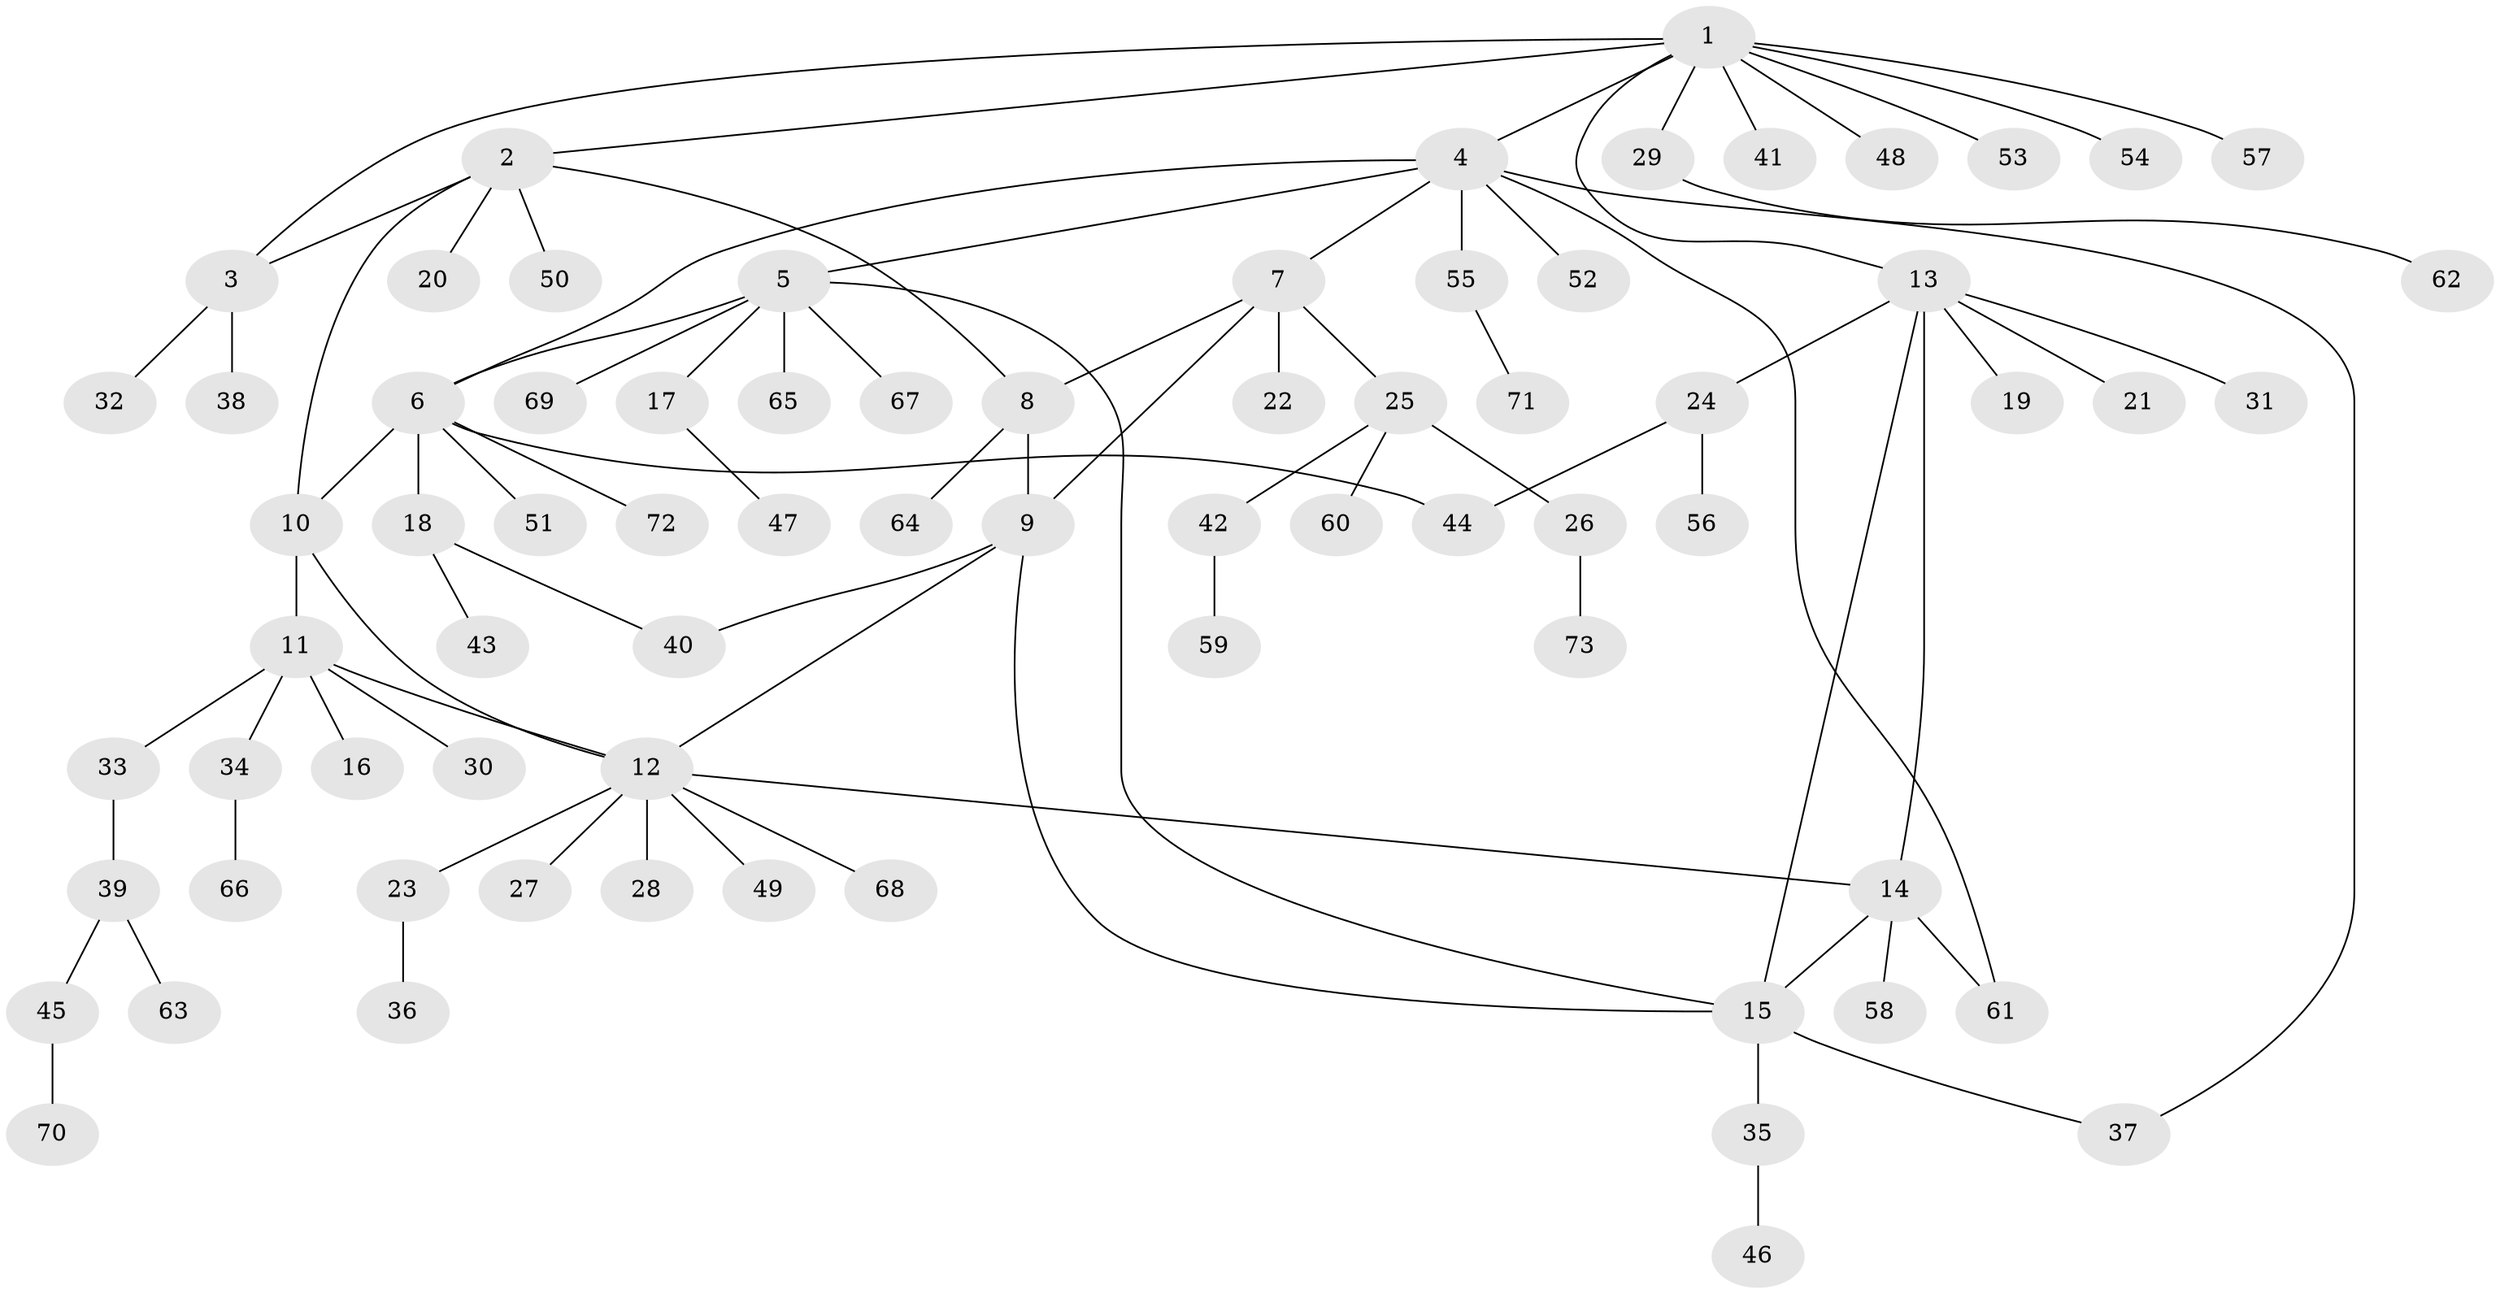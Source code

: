 // Generated by graph-tools (version 1.1) at 2025/26/03/09/25 03:26:34]
// undirected, 73 vertices, 87 edges
graph export_dot {
graph [start="1"]
  node [color=gray90,style=filled];
  1;
  2;
  3;
  4;
  5;
  6;
  7;
  8;
  9;
  10;
  11;
  12;
  13;
  14;
  15;
  16;
  17;
  18;
  19;
  20;
  21;
  22;
  23;
  24;
  25;
  26;
  27;
  28;
  29;
  30;
  31;
  32;
  33;
  34;
  35;
  36;
  37;
  38;
  39;
  40;
  41;
  42;
  43;
  44;
  45;
  46;
  47;
  48;
  49;
  50;
  51;
  52;
  53;
  54;
  55;
  56;
  57;
  58;
  59;
  60;
  61;
  62;
  63;
  64;
  65;
  66;
  67;
  68;
  69;
  70;
  71;
  72;
  73;
  1 -- 2;
  1 -- 3;
  1 -- 4;
  1 -- 13;
  1 -- 29;
  1 -- 41;
  1 -- 48;
  1 -- 53;
  1 -- 54;
  1 -- 57;
  2 -- 3;
  2 -- 8;
  2 -- 10;
  2 -- 20;
  2 -- 50;
  3 -- 32;
  3 -- 38;
  4 -- 5;
  4 -- 6;
  4 -- 7;
  4 -- 37;
  4 -- 52;
  4 -- 55;
  4 -- 61;
  5 -- 6;
  5 -- 15;
  5 -- 17;
  5 -- 65;
  5 -- 67;
  5 -- 69;
  6 -- 10;
  6 -- 18;
  6 -- 44;
  6 -- 51;
  6 -- 72;
  7 -- 8;
  7 -- 9;
  7 -- 22;
  7 -- 25;
  8 -- 9;
  8 -- 64;
  9 -- 12;
  9 -- 15;
  9 -- 40;
  10 -- 11;
  10 -- 12;
  11 -- 12;
  11 -- 16;
  11 -- 30;
  11 -- 33;
  11 -- 34;
  12 -- 14;
  12 -- 23;
  12 -- 27;
  12 -- 28;
  12 -- 49;
  12 -- 68;
  13 -- 14;
  13 -- 15;
  13 -- 19;
  13 -- 21;
  13 -- 24;
  13 -- 31;
  14 -- 15;
  14 -- 58;
  14 -- 61;
  15 -- 35;
  15 -- 37;
  17 -- 47;
  18 -- 40;
  18 -- 43;
  23 -- 36;
  24 -- 44;
  24 -- 56;
  25 -- 26;
  25 -- 42;
  25 -- 60;
  26 -- 73;
  29 -- 62;
  33 -- 39;
  34 -- 66;
  35 -- 46;
  39 -- 45;
  39 -- 63;
  42 -- 59;
  45 -- 70;
  55 -- 71;
}

